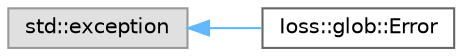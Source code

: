digraph "Graphical Class Hierarchy"
{
 // INTERACTIVE_SVG=YES
 // LATEX_PDF_SIZE
  bgcolor="transparent";
  edge [fontname=Helvetica,fontsize=10,labelfontname=Helvetica,labelfontsize=10];
  node [fontname=Helvetica,fontsize=10,shape=box,height=0.2,width=0.4];
  rankdir="LR";
  Node0 [id="Node000000",label="std::exception",height=0.2,width=0.4,color="grey60", fillcolor="#E0E0E0", style="filled",tooltip=" "];
  Node0 -> Node1 [id="edge332_Node000000_Node000001",dir="back",color="steelblue1",style="solid",tooltip=" "];
  Node1 [id="Node000001",label="Ioss::glob::Error",height=0.2,width=0.4,color="grey40", fillcolor="white", style="filled",URL="$classIoss_1_1glob_1_1Error.html",tooltip=" "];
}

